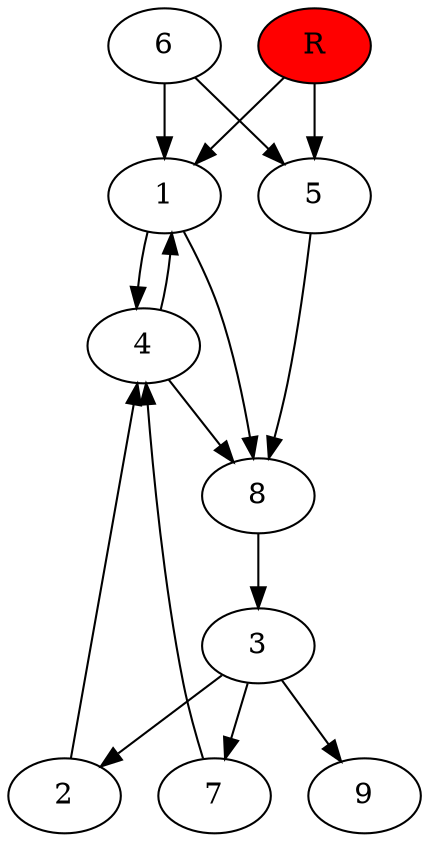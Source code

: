 digraph prb14098 {
	1
	2
	3
	4
	5
	6
	7
	8
	R [fillcolor="#ff0000" style=filled]
	1 -> 4
	1 -> 8
	2 -> 4
	3 -> 2
	3 -> 7
	3 -> 9
	4 -> 1
	4 -> 8
	5 -> 8
	6 -> 1
	6 -> 5
	7 -> 4
	8 -> 3
	R -> 1
	R -> 5
}
